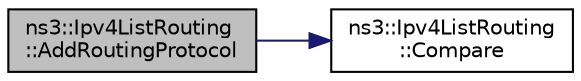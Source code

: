 digraph "ns3::Ipv4ListRouting::AddRoutingProtocol"
{
  edge [fontname="Helvetica",fontsize="10",labelfontname="Helvetica",labelfontsize="10"];
  node [fontname="Helvetica",fontsize="10",shape=record];
  rankdir="LR";
  Node1 [label="ns3::Ipv4ListRouting\l::AddRoutingProtocol",height=0.2,width=0.4,color="black", fillcolor="grey75", style="filled", fontcolor="black"];
  Node1 -> Node2 [color="midnightblue",fontsize="10",style="solid"];
  Node2 [label="ns3::Ipv4ListRouting\l::Compare",height=0.2,width=0.4,color="black", fillcolor="white", style="filled",URL="$d3/d8c/classns3_1_1Ipv4ListRouting.html#abe747bab1e19417c9d5c4a73d3bad2bb",tooltip="Compare two routing protocols. "];
}
